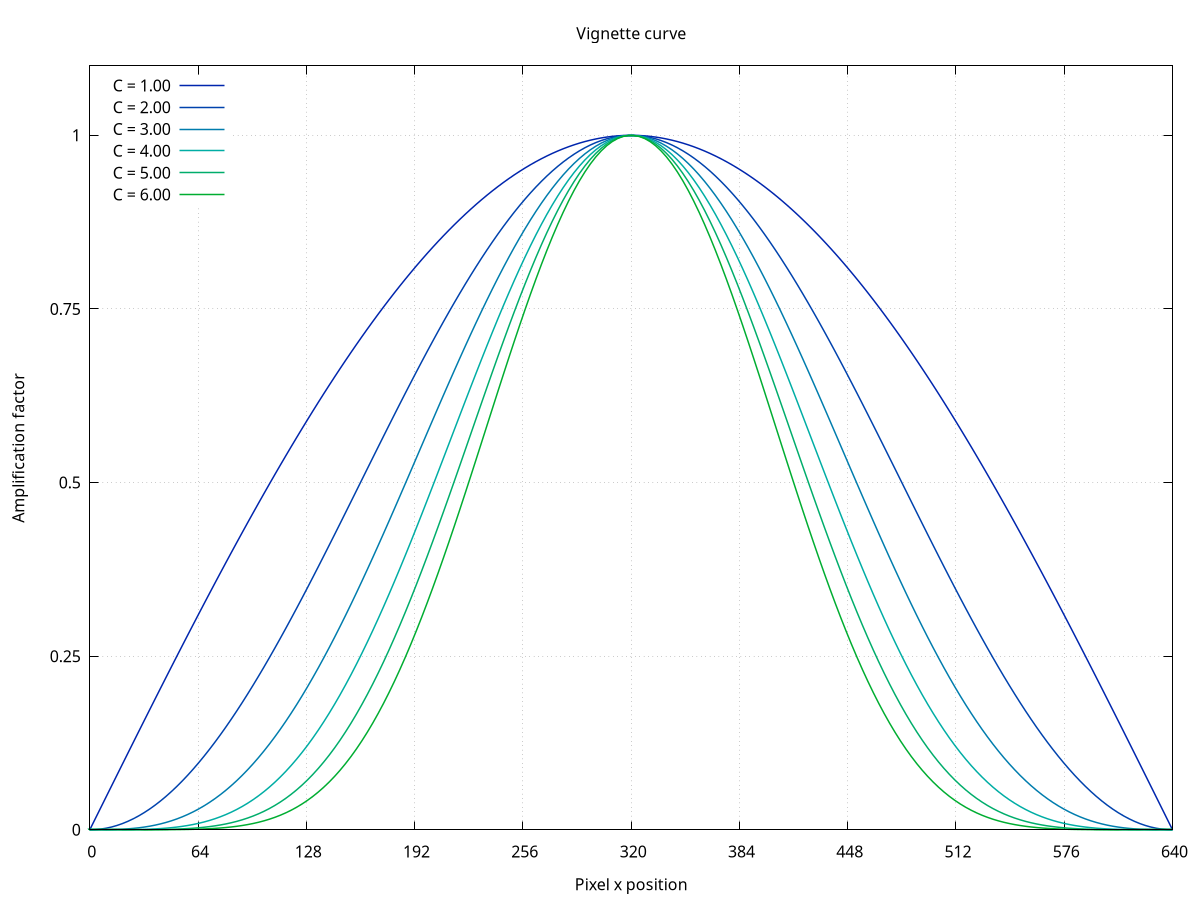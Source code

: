 # Vignette curve plot
# ------------
# generate plot with:
# > gnuplot vignette_curve.gnuplot

# Render settings
set terminal pngcairo enhanced font "arial,10" fontscale 1.0 size 750, 500 
set output 'bld/vignette_curve.png'

max_val=255.
w=640

# Labels
set title "Vignette curve"
set xlabel 'Pixel x position'
set ylabel 'Amplification factor'
set samples 200
set xtics 64
set ytics .25
set xrange [0:w]
set yrange [0:1.1]
set zeroaxis
set grid
set key left top

# color definitions
set style line 1 lc rgb '#0025ad' lt 1 lw 1.5
set style line 2 lc rgb '#0042ad' lt 1 lw 1.5
set style line 3 lc rgb '#007cad' lt 1 lw 1.5
set style line 4 lc rgb '#00ada4' lt 1 lw 1.5
set style line 5 lc rgb '#00ad6b' lt 1 lw 1.5
set style line 6 lc rgb '#00ad31' lt 1 lw 1.5

f(x,c) = (sin(pi/w *x)**c)

plot for [c=1:6] f(x,c) ls c title sprintf("C = %1.2f",c)
